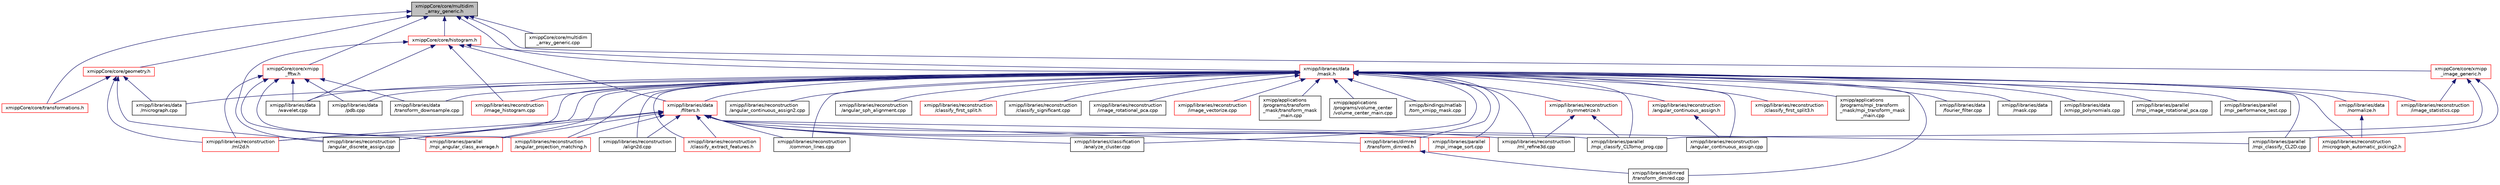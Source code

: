 digraph "xmippCore/core/multidim_array_generic.h"
{
  edge [fontname="Helvetica",fontsize="10",labelfontname="Helvetica",labelfontsize="10"];
  node [fontname="Helvetica",fontsize="10",shape=record];
  Node34 [label="xmippCore/core/multidim\l_array_generic.h",height=0.2,width=0.4,color="black", fillcolor="grey75", style="filled", fontcolor="black"];
  Node34 -> Node35 [dir="back",color="midnightblue",fontsize="10",style="solid",fontname="Helvetica"];
  Node35 [label="xmipp/libraries/data\l/mask.h",height=0.2,width=0.4,color="red", fillcolor="white", style="filled",URL="$mask_8h.html"];
  Node35 -> Node36 [dir="back",color="midnightblue",fontsize="10",style="solid",fontname="Helvetica"];
  Node36 [label="xmipp/libraries/reconstruction\l/classify_first_split3.h",height=0.2,width=0.4,color="red", fillcolor="white", style="filled",URL="$classify__first__split3_8h.html"];
  Node35 -> Node39 [dir="back",color="midnightblue",fontsize="10",style="solid",fontname="Helvetica"];
  Node39 [label="xmipp/applications\l/programs/mpi_transform\l_mask/mpi_transform_mask\l_main.cpp",height=0.2,width=0.4,color="black", fillcolor="white", style="filled",URL="$mpi__transform__mask__main_8cpp.html"];
  Node35 -> Node40 [dir="back",color="midnightblue",fontsize="10",style="solid",fontname="Helvetica"];
  Node40 [label="xmipp/applications\l/programs/transform\l_mask/transform_mask\l_main.cpp",height=0.2,width=0.4,color="black", fillcolor="white", style="filled",URL="$transform__mask__main_8cpp.html"];
  Node35 -> Node41 [dir="back",color="midnightblue",fontsize="10",style="solid",fontname="Helvetica"];
  Node41 [label="xmipp/applications\l/programs/volume_center\l/volume_center_main.cpp",height=0.2,width=0.4,color="black", fillcolor="white", style="filled",URL="$volume__center__main_8cpp.html"];
  Node35 -> Node42 [dir="back",color="midnightblue",fontsize="10",style="solid",fontname="Helvetica"];
  Node42 [label="xmipp/bindings/matlab\l/tom_xmipp_mask.cpp",height=0.2,width=0.4,color="black", fillcolor="white", style="filled",URL="$tom__xmipp__mask_8cpp.html"];
  Node35 -> Node43 [dir="back",color="midnightblue",fontsize="10",style="solid",fontname="Helvetica"];
  Node43 [label="xmipp/libraries/classification\l/analyze_cluster.cpp",height=0.2,width=0.4,color="black", fillcolor="white", style="filled",URL="$analyze__cluster_8cpp.html"];
  Node35 -> Node44 [dir="back",color="midnightblue",fontsize="10",style="solid",fontname="Helvetica"];
  Node44 [label="xmipp/libraries/data\l/filters.h",height=0.2,width=0.4,color="red", fillcolor="white", style="filled",URL="$filters_8h.html"];
  Node44 -> Node43 [dir="back",color="midnightblue",fontsize="10",style="solid",fontname="Helvetica"];
  Node44 -> Node180 [dir="back",color="midnightblue",fontsize="10",style="solid",fontname="Helvetica"];
  Node180 [label="xmipp/libraries/dimred\l/transform_dimred.h",height=0.2,width=0.4,color="red", fillcolor="white", style="filled",URL="$transform__dimred_8h.html"];
  Node180 -> Node182 [dir="back",color="midnightblue",fontsize="10",style="solid",fontname="Helvetica"];
  Node182 [label="xmipp/libraries/dimred\l/transform_dimred.cpp",height=0.2,width=0.4,color="black", fillcolor="white", style="filled",URL="$transform__dimred_8cpp.html"];
  Node44 -> Node183 [dir="back",color="midnightblue",fontsize="10",style="solid",fontname="Helvetica"];
  Node183 [label="xmipp/libraries/parallel\l/mpi_angular_class_average.h",height=0.2,width=0.4,color="red", fillcolor="white", style="filled",URL="$mpi__angular__class__average_8h.html"];
  Node44 -> Node186 [dir="back",color="midnightblue",fontsize="10",style="solid",fontname="Helvetica"];
  Node186 [label="xmipp/libraries/parallel\l/mpi_classify_CL2D.cpp",height=0.2,width=0.4,color="black", fillcolor="white", style="filled",URL="$mpi__classify__CL2D_8cpp.html"];
  Node44 -> Node189 [dir="back",color="midnightblue",fontsize="10",style="solid",fontname="Helvetica"];
  Node189 [label="xmipp/libraries/parallel\l/mpi_classify_CLTomo_prog.cpp",height=0.2,width=0.4,color="black", fillcolor="white", style="filled",URL="$mpi__classify__CLTomo__prog_8cpp.html"];
  Node44 -> Node191 [dir="back",color="midnightblue",fontsize="10",style="solid",fontname="Helvetica"];
  Node191 [label="xmipp/libraries/parallel\l/mpi_image_sort.cpp",height=0.2,width=0.4,color="red", fillcolor="white", style="filled",URL="$mpi__image__sort_8cpp.html"];
  Node44 -> Node193 [dir="back",color="midnightblue",fontsize="10",style="solid",fontname="Helvetica"];
  Node193 [label="xmipp/libraries/reconstruction\l/align2d.cpp",height=0.2,width=0.4,color="black", fillcolor="white", style="filled",URL="$align2d_8cpp.html"];
  Node44 -> Node71 [dir="back",color="midnightblue",fontsize="10",style="solid",fontname="Helvetica"];
  Node71 [label="xmipp/libraries/reconstruction\l/angular_discrete_assign.cpp",height=0.2,width=0.4,color="black", fillcolor="white", style="filled",URL="$angular__discrete__assign_8cpp.html"];
  Node44 -> Node204 [dir="back",color="midnightblue",fontsize="10",style="solid",fontname="Helvetica"];
  Node204 [label="xmipp/libraries/reconstruction\l/angular_projection_matching.h",height=0.2,width=0.4,color="red", fillcolor="white", style="filled",URL="$angular__projection__matching_8h.html"];
  Node44 -> Node211 [dir="back",color="midnightblue",fontsize="10",style="solid",fontname="Helvetica"];
  Node211 [label="xmipp/libraries/reconstruction\l/classify_extract_features.h",height=0.2,width=0.4,color="red", fillcolor="white", style="filled",URL="$classify__extract__features_8h.html"];
  Node44 -> Node82 [dir="back",color="midnightblue",fontsize="10",style="solid",fontname="Helvetica"];
  Node82 [label="xmipp/libraries/reconstruction\l/common_lines.cpp",height=0.2,width=0.4,color="black", fillcolor="white", style="filled",URL="$common__lines_8cpp.html"];
  Node44 -> Node248 [dir="back",color="midnightblue",fontsize="10",style="solid",fontname="Helvetica"];
  Node248 [label="xmipp/libraries/reconstruction\l/ml2d.h",height=0.2,width=0.4,color="red", fillcolor="white", style="filled",URL="$ml2d_8h.html"];
  Node44 -> Node130 [dir="back",color="midnightblue",fontsize="10",style="solid",fontname="Helvetica"];
  Node130 [label="xmipp/libraries/reconstruction\l/ml_refine3d.cpp",height=0.2,width=0.4,color="black", fillcolor="white", style="filled",URL="$ml__refine3d_8cpp.html"];
  Node35 -> Node58 [dir="back",color="midnightblue",fontsize="10",style="solid",fontname="Helvetica"];
  Node58 [label="xmipp/libraries/data\l/fourier_filter.cpp",height=0.2,width=0.4,color="black", fillcolor="white", style="filled",URL="$fourier__filter_8cpp.html"];
  Node35 -> Node322 [dir="back",color="midnightblue",fontsize="10",style="solid",fontname="Helvetica"];
  Node322 [label="xmipp/libraries/data\l/mask.cpp",height=0.2,width=0.4,color="black", fillcolor="white", style="filled",URL="$mask_8cpp.html"];
  Node35 -> Node159 [dir="back",color="midnightblue",fontsize="10",style="solid",fontname="Helvetica"];
  Node159 [label="xmipp/libraries/data\l/micrograph.cpp",height=0.2,width=0.4,color="black", fillcolor="white", style="filled",URL="$micrograph_8cpp.html"];
  Node35 -> Node323 [dir="back",color="midnightblue",fontsize="10",style="solid",fontname="Helvetica"];
  Node323 [label="xmipp/libraries/data\l/normalize.h",height=0.2,width=0.4,color="red", fillcolor="white", style="filled",URL="$normalize_8h.html"];
  Node323 -> Node125 [dir="back",color="midnightblue",fontsize="10",style="solid",fontname="Helvetica"];
  Node125 [label="xmipp/libraries/reconstruction\l/micrograph_automatic_picking2.h",height=0.2,width=0.4,color="red", fillcolor="white", style="filled",URL="$micrograph__automatic__picking2_8h.html"];
  Node35 -> Node330 [dir="back",color="midnightblue",fontsize="10",style="solid",fontname="Helvetica"];
  Node330 [label="xmipp/libraries/data\l/pdb.cpp",height=0.2,width=0.4,color="black", fillcolor="white", style="filled",URL="$pdb_8cpp.html"];
  Node35 -> Node331 [dir="back",color="midnightblue",fontsize="10",style="solid",fontname="Helvetica"];
  Node331 [label="xmipp/libraries/data\l/transform_downsample.cpp",height=0.2,width=0.4,color="black", fillcolor="white", style="filled",URL="$transform__downsample_8cpp.html"];
  Node35 -> Node332 [dir="back",color="midnightblue",fontsize="10",style="solid",fontname="Helvetica"];
  Node332 [label="xmipp/libraries/data\l/wavelet.cpp",height=0.2,width=0.4,color="black", fillcolor="white", style="filled",URL="$wavelet_8cpp.html"];
  Node35 -> Node333 [dir="back",color="midnightblue",fontsize="10",style="solid",fontname="Helvetica"];
  Node333 [label="xmipp/libraries/data\l/xmipp_polynomials.cpp",height=0.2,width=0.4,color="black", fillcolor="white", style="filled",URL="$xmipp__polynomials_8cpp.html"];
  Node35 -> Node180 [dir="back",color="midnightblue",fontsize="10",style="solid",fontname="Helvetica"];
  Node35 -> Node182 [dir="back",color="midnightblue",fontsize="10",style="solid",fontname="Helvetica"];
  Node35 -> Node183 [dir="back",color="midnightblue",fontsize="10",style="solid",fontname="Helvetica"];
  Node35 -> Node186 [dir="back",color="midnightblue",fontsize="10",style="solid",fontname="Helvetica"];
  Node35 -> Node189 [dir="back",color="midnightblue",fontsize="10",style="solid",fontname="Helvetica"];
  Node35 -> Node334 [dir="back",color="midnightblue",fontsize="10",style="solid",fontname="Helvetica"];
  Node334 [label="xmipp/libraries/parallel\l/mpi_image_rotational_pca.cpp",height=0.2,width=0.4,color="black", fillcolor="white", style="filled",URL="$mpi__image__rotational__pca_8cpp.html"];
  Node35 -> Node191 [dir="back",color="midnightblue",fontsize="10",style="solid",fontname="Helvetica"];
  Node35 -> Node335 [dir="back",color="midnightblue",fontsize="10",style="solid",fontname="Helvetica"];
  Node335 [label="xmipp/libraries/parallel\l/mpi_performance_test.cpp",height=0.2,width=0.4,color="black", fillcolor="white", style="filled",URL="$mpi__performance__test_8cpp.html"];
  Node35 -> Node193 [dir="back",color="midnightblue",fontsize="10",style="solid",fontname="Helvetica"];
  Node35 -> Node336 [dir="back",color="midnightblue",fontsize="10",style="solid",fontname="Helvetica"];
  Node336 [label="xmipp/libraries/reconstruction\l/angular_continuous_assign.h",height=0.2,width=0.4,color="red", fillcolor="white", style="filled",URL="$angular__continuous__assign_8h.html"];
  Node336 -> Node339 [dir="back",color="midnightblue",fontsize="10",style="solid",fontname="Helvetica"];
  Node339 [label="xmipp/libraries/reconstruction\l/angular_continuous_assign.cpp",height=0.2,width=0.4,color="black", fillcolor="white", style="filled",URL="$angular__continuous__assign_8cpp.html"];
  Node35 -> Node339 [dir="back",color="midnightblue",fontsize="10",style="solid",fontname="Helvetica"];
  Node35 -> Node70 [dir="back",color="midnightblue",fontsize="10",style="solid",fontname="Helvetica"];
  Node70 [label="xmipp/libraries/reconstruction\l/angular_continuous_assign2.cpp",height=0.2,width=0.4,color="black", fillcolor="white", style="filled",URL="$angular__continuous__assign2_8cpp.html"];
  Node35 -> Node71 [dir="back",color="midnightblue",fontsize="10",style="solid",fontname="Helvetica"];
  Node35 -> Node204 [dir="back",color="midnightblue",fontsize="10",style="solid",fontname="Helvetica"];
  Node35 -> Node76 [dir="back",color="midnightblue",fontsize="10",style="solid",fontname="Helvetica"];
  Node76 [label="xmipp/libraries/reconstruction\l/angular_sph_alignment.cpp",height=0.2,width=0.4,color="black", fillcolor="white", style="filled",URL="$angular__sph__alignment_8cpp.html"];
  Node35 -> Node211 [dir="back",color="midnightblue",fontsize="10",style="solid",fontname="Helvetica"];
  Node35 -> Node340 [dir="back",color="midnightblue",fontsize="10",style="solid",fontname="Helvetica"];
  Node340 [label="xmipp/libraries/reconstruction\l/classify_first_split.h",height=0.2,width=0.4,color="red", fillcolor="white", style="filled",URL="$classify__first__split_8h.html"];
  Node35 -> Node81 [dir="back",color="midnightblue",fontsize="10",style="solid",fontname="Helvetica"];
  Node81 [label="xmipp/libraries/reconstruction\l/classify_significant.cpp",height=0.2,width=0.4,color="black", fillcolor="white", style="filled",URL="$classify__significant_8cpp.html"];
  Node35 -> Node82 [dir="back",color="midnightblue",fontsize="10",style="solid",fontname="Helvetica"];
  Node35 -> Node342 [dir="back",color="midnightblue",fontsize="10",style="solid",fontname="Helvetica"];
  Node342 [label="xmipp/libraries/reconstruction\l/image_histogram.cpp",height=0.2,width=0.4,color="red", fillcolor="white", style="filled",URL="$image__histogram_8cpp.html"];
  Node35 -> Node344 [dir="back",color="midnightblue",fontsize="10",style="solid",fontname="Helvetica"];
  Node344 [label="xmipp/libraries/reconstruction\l/image_rotational_pca.cpp",height=0.2,width=0.4,color="black", fillcolor="white", style="filled",URL="$image__rotational__pca_8cpp.html"];
  Node35 -> Node345 [dir="back",color="midnightblue",fontsize="10",style="solid",fontname="Helvetica"];
  Node345 [label="xmipp/libraries/reconstruction\l/image_statistics.cpp",height=0.2,width=0.4,color="red", fillcolor="white", style="filled",URL="$image__statistics_8cpp.html"];
  Node35 -> Node347 [dir="back",color="midnightblue",fontsize="10",style="solid",fontname="Helvetica"];
  Node347 [label="xmipp/libraries/reconstruction\l/image_vectorize.cpp",height=0.2,width=0.4,color="red", fillcolor="white", style="filled",URL="$image__vectorize_8cpp.html"];
  Node35 -> Node125 [dir="back",color="midnightblue",fontsize="10",style="solid",fontname="Helvetica"];
  Node35 -> Node248 [dir="back",color="midnightblue",fontsize="10",style="solid",fontname="Helvetica"];
  Node35 -> Node130 [dir="back",color="midnightblue",fontsize="10",style="solid",fontname="Helvetica"];
  Node35 -> Node349 [dir="back",color="midnightblue",fontsize="10",style="solid",fontname="Helvetica"];
  Node349 [label="xmipp/libraries/reconstruction\l/symmetrize.h",height=0.2,width=0.4,color="red", fillcolor="white", style="filled",URL="$symmetrize_8h.html"];
  Node349 -> Node189 [dir="back",color="midnightblue",fontsize="10",style="solid",fontname="Helvetica"];
  Node349 -> Node130 [dir="back",color="midnightblue",fontsize="10",style="solid",fontname="Helvetica"];
  Node34 -> Node405 [dir="back",color="midnightblue",fontsize="10",style="solid",fontname="Helvetica"];
  Node405 [label="xmippCore/core/transformations.h",height=0.2,width=0.4,color="red", fillcolor="white", style="filled",URL="$transformations_8h.html"];
  Node34 -> Node801 [dir="back",color="midnightblue",fontsize="10",style="solid",fontname="Helvetica"];
  Node801 [label="xmippCore/core/geometry.h",height=0.2,width=0.4,color="red", fillcolor="white", style="filled",URL="$geometry_8h.html"];
  Node801 -> Node159 [dir="back",color="midnightblue",fontsize="10",style="solid",fontname="Helvetica"];
  Node801 -> Node71 [dir="back",color="midnightblue",fontsize="10",style="solid",fontname="Helvetica"];
  Node801 -> Node248 [dir="back",color="midnightblue",fontsize="10",style="solid",fontname="Helvetica"];
  Node801 -> Node405 [dir="back",color="midnightblue",fontsize="10",style="solid",fontname="Helvetica"];
  Node34 -> Node771 [dir="back",color="midnightblue",fontsize="10",style="solid",fontname="Helvetica"];
  Node771 [label="xmippCore/core/xmipp\l_image_generic.h",height=0.2,width=0.4,color="red", fillcolor="white", style="filled",URL="$xmipp__image__generic_8h.html"];
  Node771 -> Node186 [dir="back",color="midnightblue",fontsize="10",style="solid",fontname="Helvetica"];
  Node771 -> Node189 [dir="back",color="midnightblue",fontsize="10",style="solid",fontname="Helvetica"];
  Node771 -> Node345 [dir="back",color="midnightblue",fontsize="10",style="solid",fontname="Helvetica"];
  Node34 -> Node803 [dir="back",color="midnightblue",fontsize="10",style="solid",fontname="Helvetica"];
  Node803 [label="xmippCore/core/histogram.h",height=0.2,width=0.4,color="red", fillcolor="white", style="filled",URL="$histogram_8h.html"];
  Node803 -> Node44 [dir="back",color="midnightblue",fontsize="10",style="solid",fontname="Helvetica"];
  Node803 -> Node35 [dir="back",color="midnightblue",fontsize="10",style="solid",fontname="Helvetica"];
  Node803 -> Node332 [dir="back",color="midnightblue",fontsize="10",style="solid",fontname="Helvetica"];
  Node803 -> Node71 [dir="back",color="midnightblue",fontsize="10",style="solid",fontname="Helvetica"];
  Node803 -> Node342 [dir="back",color="midnightblue",fontsize="10",style="solid",fontname="Helvetica"];
  Node34 -> Node809 [dir="back",color="midnightblue",fontsize="10",style="solid",fontname="Helvetica"];
  Node809 [label="xmippCore/core/xmipp\l_fftw.h",height=0.2,width=0.4,color="red", fillcolor="white", style="filled",URL="$xmipp__fftw_8h.html"];
  Node809 -> Node330 [dir="back",color="midnightblue",fontsize="10",style="solid",fontname="Helvetica"];
  Node809 -> Node331 [dir="back",color="midnightblue",fontsize="10",style="solid",fontname="Helvetica"];
  Node809 -> Node332 [dir="back",color="midnightblue",fontsize="10",style="solid",fontname="Helvetica"];
  Node809 -> Node183 [dir="back",color="midnightblue",fontsize="10",style="solid",fontname="Helvetica"];
  Node809 -> Node204 [dir="back",color="midnightblue",fontsize="10",style="solid",fontname="Helvetica"];
  Node809 -> Node248 [dir="back",color="midnightblue",fontsize="10",style="solid",fontname="Helvetica"];
  Node34 -> Node811 [dir="back",color="midnightblue",fontsize="10",style="solid",fontname="Helvetica"];
  Node811 [label="xmippCore/core/multidim\l_array_generic.cpp",height=0.2,width=0.4,color="black", fillcolor="white", style="filled",URL="$multidim__array__generic_8cpp.html"];
}
